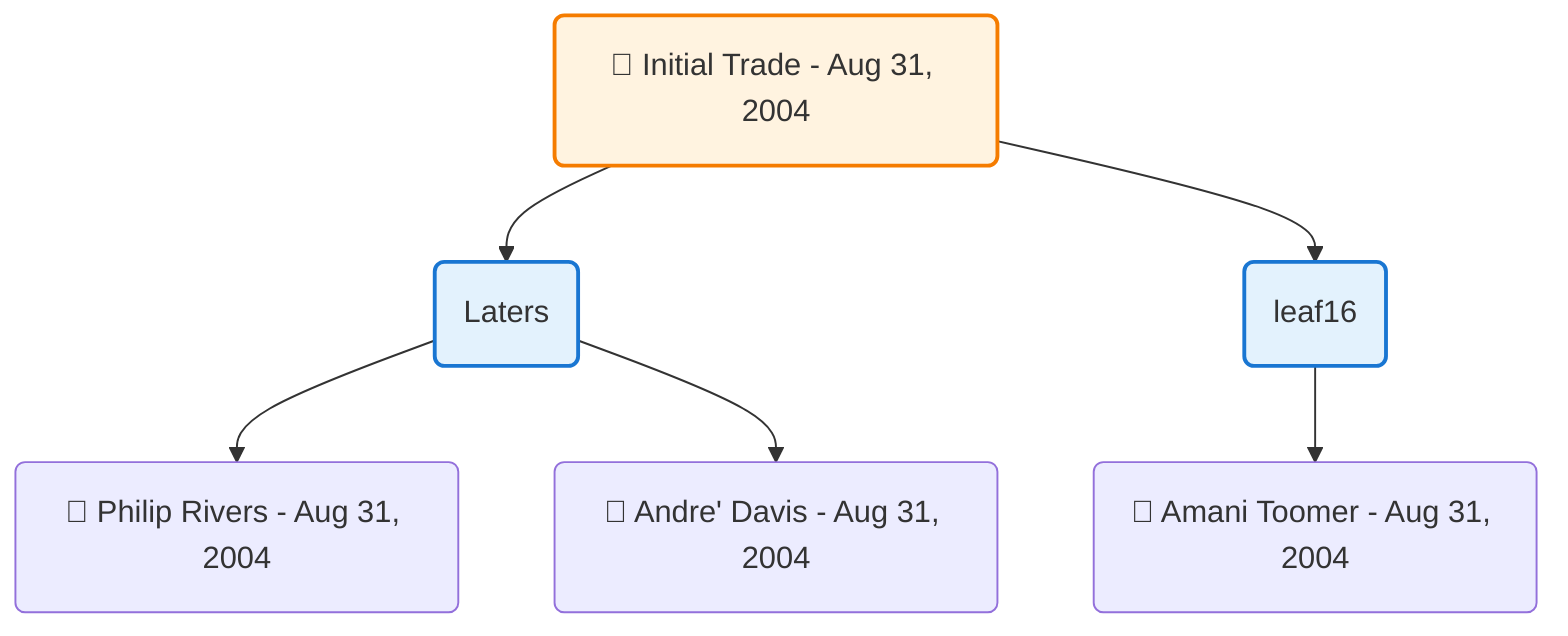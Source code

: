 flowchart TD

    TRADE_MAIN("🔄 Initial Trade - Aug 31, 2004")
    TEAM_1("Laters")
    TEAM_2("leaf16")
    NODE_e4ebd739-6d40-4ce7-b4c2-7a542ab173a1("🔄 Philip Rivers - Aug 31, 2004")
    NODE_19811a51-3857-44b0-b3b5-8705a5e3d3dc("🔄 Andre' Davis - Aug 31, 2004")
    NODE_17c6bd83-56f8-4880-8dde-db23c1bbf812("🔄 Amani Toomer - Aug 31, 2004")

    TRADE_MAIN --> TEAM_1
    TRADE_MAIN --> TEAM_2
    TEAM_1 --> NODE_e4ebd739-6d40-4ce7-b4c2-7a542ab173a1
    TEAM_1 --> NODE_19811a51-3857-44b0-b3b5-8705a5e3d3dc
    TEAM_2 --> NODE_17c6bd83-56f8-4880-8dde-db23c1bbf812

    %% Node styling
    classDef teamNode fill:#e3f2fd,stroke:#1976d2,stroke-width:2px
    classDef tradeNode fill:#fff3e0,stroke:#f57c00,stroke-width:2px
    classDef playerNode fill:#f3e5f5,stroke:#7b1fa2,stroke-width:1px
    classDef nonRootPlayerNode fill:#f5f5f5,stroke:#757575,stroke-width:1px
    classDef endNode fill:#ffebee,stroke:#c62828,stroke-width:2px
    classDef waiverNode fill:#e8f5e8,stroke:#388e3c,stroke-width:2px
    classDef championshipNode fill:#fff9c4,stroke:#f57f17,stroke-width:3px

    class TEAM_1,TEAM_2 teamNode
    class TRADE_MAIN tradeNode